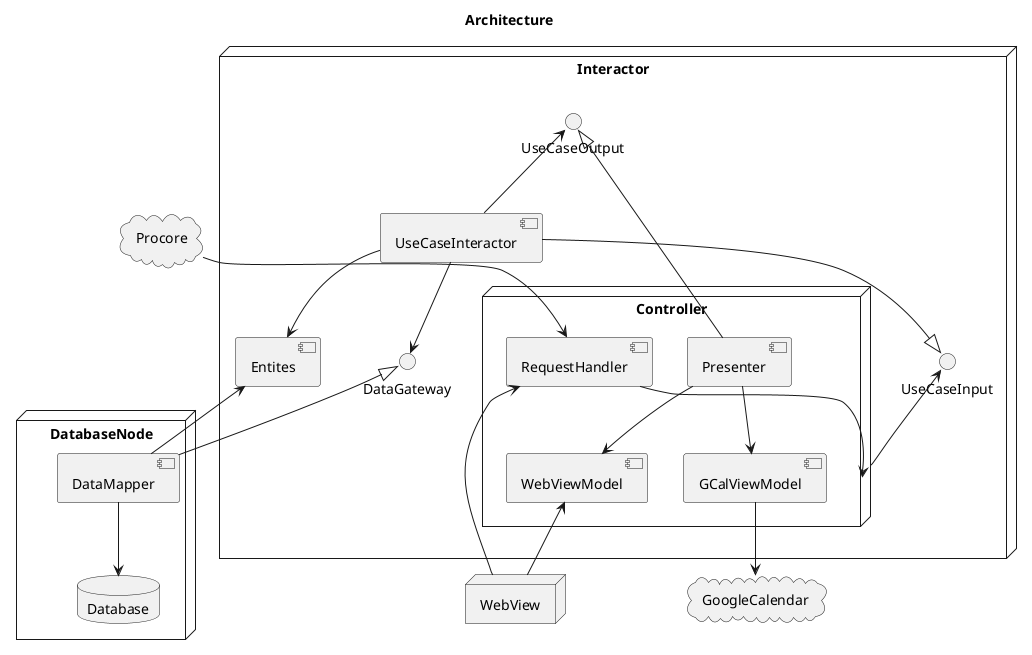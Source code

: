 @startuml
title Architecture

cloud Procore
cloud GoogleCalendar

node DatabaseNode {
    database Database
    [DataMapper] --> Database
}

node WebView

node Interactor {
    [Entites] <-- [DataMapper]
    DataGateway <|-- [DataMapper]
    UseCaseInput <-- [Controller]
    [UseCaseInteractor] --|> UseCaseInput
    UseCaseOutput <-- [UseCaseInteractor]
    [UseCaseInteractor] --> [Entites]
    [UseCaseInteractor] --> DataGateway
}

node Controller {
    Procore --> [RequestHandler]
    WebView --> [RequestHandler]
    [RequestHandler] --> [Controller]
    [Presenter] --> [WebViewModel]
    [Presenter] --> [GCalViewModel]
    [WebViewModel] <-- WebView
    [GCalViewModel] --> GoogleCalendar
    UseCaseOutput <|-- [Presenter]
}



@enduml